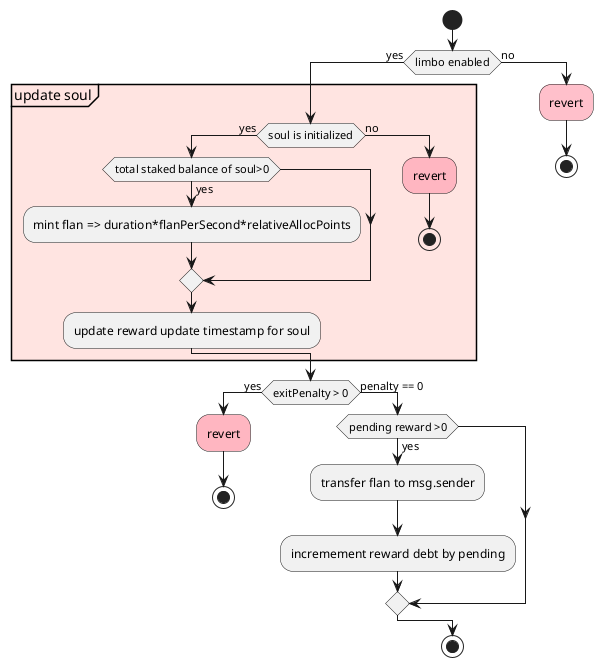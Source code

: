 @startuml
start
if(limbo enabled) then (yes)
    partition #MistyRose "update soul"{
        if(soul is initialized) then (yes)
            if(total staked balance of soul>0) then(yes)
                :mint flan => duration*flanPerSecond*relativeAllocPoints;
            endif
            :update reward update timestamp for soul;
        else (no)
            #lightpink:revert;
            stop
        endif
    }
    if(exitPenalty > 0) then (yes)
        #lightpink:revert;
        stop
    else (penalty == 0)
        if(pending reward >0) then (yes)
            :transfer flan to msg.sender;
            :incremement reward debt by pending;
        endif
    endif
else (no)
    #pink:revert;
    stop
endif
stop
@enduml